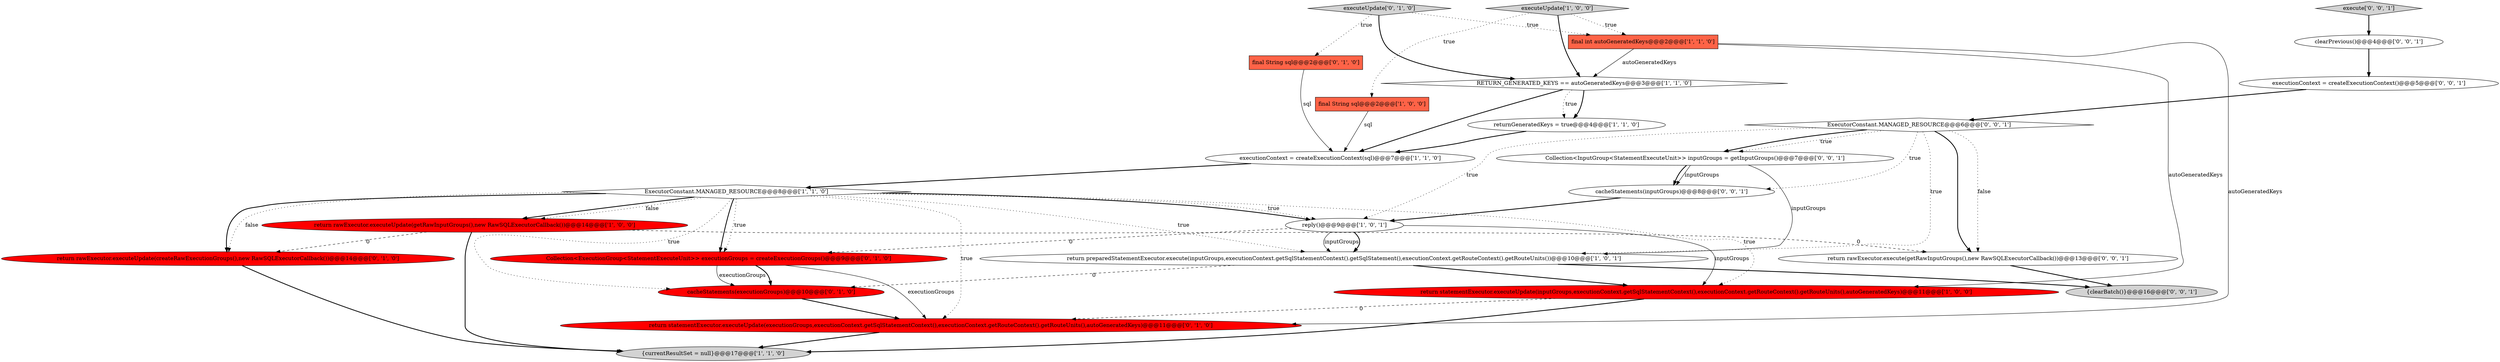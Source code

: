 digraph {
5 [style = filled, label = "returnGeneratedKeys = true@@@4@@@['1', '1', '0']", fillcolor = white, shape = ellipse image = "AAA0AAABBB1BBB"];
7 [style = filled, label = "reply()@@@9@@@['1', '0', '1']", fillcolor = white, shape = ellipse image = "AAA0AAABBB1BBB"];
17 [style = filled, label = "return statementExecutor.executeUpdate(executionGroups,executionContext.getSqlStatementContext(),executionContext.getRouteContext().getRouteUnits(),autoGeneratedKeys)@@@11@@@['0', '1', '0']", fillcolor = red, shape = ellipse image = "AAA1AAABBB2BBB"];
14 [style = filled, label = "executeUpdate['0', '1', '0']", fillcolor = lightgray, shape = diamond image = "AAA0AAABBB2BBB"];
20 [style = filled, label = "{clearBatch()}@@@16@@@['0', '0', '1']", fillcolor = lightgray, shape = ellipse image = "AAA0AAABBB3BBB"];
3 [style = filled, label = "return rawExecutor.executeUpdate(getRawInputGroups(),new RawSQLExecutorCallback())@@@14@@@['1', '0', '0']", fillcolor = red, shape = ellipse image = "AAA1AAABBB1BBB"];
24 [style = filled, label = "cacheStatements(inputGroups)@@@8@@@['0', '0', '1']", fillcolor = white, shape = ellipse image = "AAA0AAABBB3BBB"];
18 [style = filled, label = "execute['0', '0', '1']", fillcolor = lightgray, shape = diamond image = "AAA0AAABBB3BBB"];
10 [style = filled, label = "ExecutorConstant.MANAGED_RESOURCE@@@8@@@['1', '1', '0']", fillcolor = white, shape = diamond image = "AAA0AAABBB1BBB"];
0 [style = filled, label = "{currentResultSet = null}@@@17@@@['1', '1', '0']", fillcolor = lightgray, shape = ellipse image = "AAA0AAABBB1BBB"];
8 [style = filled, label = "RETURN_GENERATED_KEYS == autoGeneratedKeys@@@3@@@['1', '1', '0']", fillcolor = white, shape = diamond image = "AAA0AAABBB1BBB"];
1 [style = filled, label = "final String sql@@@2@@@['1', '0', '0']", fillcolor = tomato, shape = box image = "AAA0AAABBB1BBB"];
11 [style = filled, label = "executeUpdate['1', '0', '0']", fillcolor = lightgray, shape = diamond image = "AAA0AAABBB1BBB"];
21 [style = filled, label = "executionContext = createExecutionContext()@@@5@@@['0', '0', '1']", fillcolor = white, shape = ellipse image = "AAA0AAABBB3BBB"];
2 [style = filled, label = "return statementExecutor.executeUpdate(inputGroups,executionContext.getSqlStatementContext(),executionContext.getRouteContext().getRouteUnits(),autoGeneratedKeys)@@@11@@@['1', '0', '0']", fillcolor = red, shape = ellipse image = "AAA1AAABBB1BBB"];
13 [style = filled, label = "cacheStatements(executionGroups)@@@10@@@['0', '1', '0']", fillcolor = red, shape = ellipse image = "AAA1AAABBB2BBB"];
6 [style = filled, label = "return preparedStatementExecutor.execute(inputGroups,executionContext.getSqlStatementContext().getSqlStatement(),executionContext.getRouteContext().getRouteUnits())@@@10@@@['1', '0', '1']", fillcolor = white, shape = ellipse image = "AAA0AAABBB1BBB"];
19 [style = filled, label = "Collection<InputGroup<StatementExecuteUnit>> inputGroups = getInputGroups()@@@7@@@['0', '0', '1']", fillcolor = white, shape = ellipse image = "AAA0AAABBB3BBB"];
12 [style = filled, label = "return rawExecutor.executeUpdate(createRawExecutionGroups(),new RawSQLExecutorCallback())@@@14@@@['0', '1', '0']", fillcolor = red, shape = ellipse image = "AAA1AAABBB2BBB"];
25 [style = filled, label = "return rawExecutor.execute(getRawInputGroups(),new RawSQLExecutorCallback())@@@13@@@['0', '0', '1']", fillcolor = white, shape = ellipse image = "AAA0AAABBB3BBB"];
15 [style = filled, label = "Collection<ExecutionGroup<StatementExecuteUnit>> executionGroups = createExecutionGroups()@@@9@@@['0', '1', '0']", fillcolor = red, shape = ellipse image = "AAA1AAABBB2BBB"];
16 [style = filled, label = "final String sql@@@2@@@['0', '1', '0']", fillcolor = tomato, shape = box image = "AAA0AAABBB2BBB"];
22 [style = filled, label = "clearPrevious()@@@4@@@['0', '0', '1']", fillcolor = white, shape = ellipse image = "AAA0AAABBB3BBB"];
9 [style = filled, label = "executionContext = createExecutionContext(sql)@@@7@@@['1', '1', '0']", fillcolor = white, shape = ellipse image = "AAA0AAABBB1BBB"];
23 [style = filled, label = "ExecutorConstant.MANAGED_RESOURCE@@@6@@@['0', '0', '1']", fillcolor = white, shape = diamond image = "AAA0AAABBB3BBB"];
4 [style = filled, label = "final int autoGeneratedKeys@@@2@@@['1', '1', '0']", fillcolor = tomato, shape = box image = "AAA0AAABBB1BBB"];
4->2 [style = solid, label="autoGeneratedKeys"];
15->13 [style = solid, label="executionGroups"];
23->25 [style = bold, label=""];
10->6 [style = dotted, label="true"];
15->13 [style = bold, label=""];
10->15 [style = bold, label=""];
5->9 [style = bold, label=""];
4->8 [style = solid, label="autoGeneratedKeys"];
23->6 [style = dotted, label="true"];
11->1 [style = dotted, label="true"];
16->9 [style = solid, label="sql"];
22->21 [style = bold, label=""];
19->24 [style = solid, label="inputGroups"];
10->3 [style = bold, label=""];
19->6 [style = solid, label="inputGroups"];
11->4 [style = dotted, label="true"];
23->19 [style = dotted, label="true"];
23->7 [style = dotted, label="true"];
9->10 [style = bold, label=""];
2->17 [style = dashed, label="0"];
12->0 [style = bold, label=""];
10->7 [style = bold, label=""];
1->9 [style = solid, label="sql"];
7->6 [style = solid, label="inputGroups"];
3->0 [style = bold, label=""];
10->17 [style = dotted, label="true"];
6->2 [style = bold, label=""];
19->24 [style = bold, label=""];
10->15 [style = dotted, label="true"];
14->16 [style = dotted, label="true"];
6->20 [style = bold, label=""];
10->12 [style = dotted, label="false"];
7->2 [style = solid, label="inputGroups"];
13->17 [style = bold, label=""];
25->20 [style = bold, label=""];
2->0 [style = bold, label=""];
10->3 [style = dotted, label="false"];
17->0 [style = bold, label=""];
18->22 [style = bold, label=""];
23->25 [style = dotted, label="false"];
6->13 [style = dashed, label="0"];
8->5 [style = bold, label=""];
10->13 [style = dotted, label="true"];
3->12 [style = dashed, label="0"];
8->5 [style = dotted, label="true"];
10->2 [style = dotted, label="true"];
10->12 [style = bold, label=""];
15->17 [style = solid, label="executionGroups"];
23->19 [style = bold, label=""];
7->6 [style = bold, label=""];
8->9 [style = bold, label=""];
7->15 [style = dashed, label="0"];
11->8 [style = bold, label=""];
4->17 [style = solid, label="autoGeneratedKeys"];
14->8 [style = bold, label=""];
14->4 [style = dotted, label="true"];
24->7 [style = bold, label=""];
23->24 [style = dotted, label="true"];
10->7 [style = dotted, label="true"];
21->23 [style = bold, label=""];
3->25 [style = dashed, label="0"];
}

